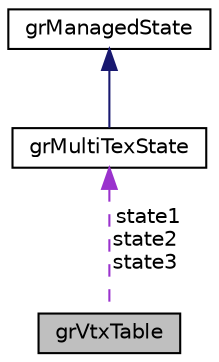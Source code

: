 digraph "grVtxTable"
{
  edge [fontname="Helvetica",fontsize="10",labelfontname="Helvetica",labelfontsize="10"];
  node [fontname="Helvetica",fontsize="10",shape=record];
  Node1 [label="grVtxTable",height=0.2,width=0.4,color="black", fillcolor="grey75", style="filled", fontcolor="black"];
  Node2 -> Node1 [dir="back",color="darkorchid3",fontsize="10",style="dashed",label=" state1\nstate2\nstate3" ,fontname="Helvetica"];
  Node2 [label="grMultiTexState",height=0.2,width=0.4,color="black", fillcolor="white", style="filled",URL="$classgr_multi_tex_state.html"];
  Node3 -> Node2 [dir="back",color="midnightblue",fontsize="10",style="solid",fontname="Helvetica"];
  Node3 [label="grManagedState",height=0.2,width=0.4,color="black", fillcolor="white", style="filled",URL="$classgr_managed_state.html"];
}
